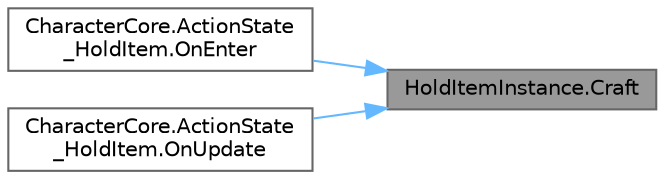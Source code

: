 digraph "HoldItemInstance.Craft"
{
 // LATEX_PDF_SIZE
  bgcolor="transparent";
  edge [fontname=Helvetica,fontsize=10,labelfontname=Helvetica,labelfontsize=10];
  node [fontname=Helvetica,fontsize=10,shape=box,height=0.2,width=0.4];
  rankdir="RL";
  Node1 [id="Node000001",label="HoldItemInstance.Craft",height=0.2,width=0.4,color="gray40", fillcolor="grey60", style="filled", fontcolor="black",tooltip=" "];
  Node1 -> Node2 [id="edge1_Node000001_Node000002",dir="back",color="steelblue1",style="solid",tooltip=" "];
  Node2 [id="Node000002",label="CharacterCore.ActionState\l_HoldItem.OnEnter",height=0.2,width=0.4,color="grey40", fillcolor="white", style="filled",URL="$class_character_core_1_1_action_state___hold_item.html#a2f05122c262b5177093b055c6fc3a029",tooltip=" "];
  Node1 -> Node3 [id="edge2_Node000001_Node000003",dir="back",color="steelblue1",style="solid",tooltip=" "];
  Node3 [id="Node000003",label="CharacterCore.ActionState\l_HoldItem.OnUpdate",height=0.2,width=0.4,color="grey40", fillcolor="white", style="filled",URL="$class_character_core_1_1_action_state___hold_item.html#a564ae6358df0b8342b44bcbb10e038e5",tooltip=" "];
}
